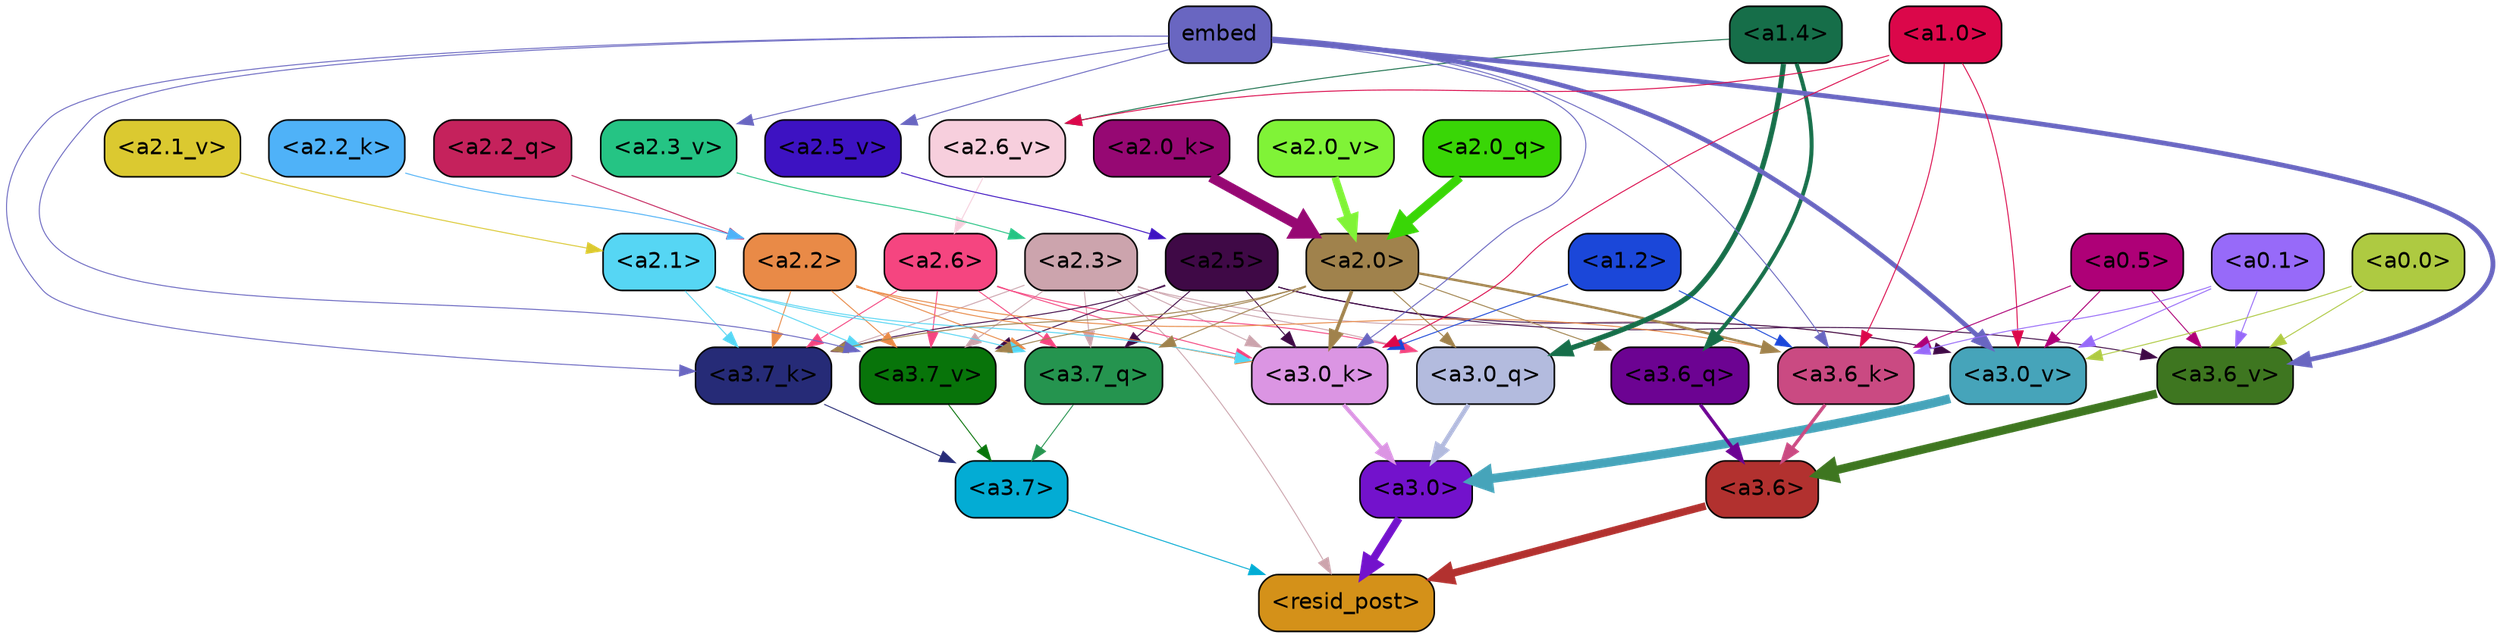 strict digraph "" {
	graph [bgcolor=transparent,
		layout=dot,
		overlap=false,
		splines=true
	];
	"<a3.7>"	[color=black,
		fillcolor="#03acd4",
		fontname=Helvetica,
		shape=box,
		style="filled, rounded"];
	"<resid_post>"	[color=black,
		fillcolor="#d49119",
		fontname=Helvetica,
		shape=box,
		style="filled, rounded"];
	"<a3.7>" -> "<resid_post>"	[color="#03acd4",
		penwidth=0.6];
	"<a3.6>"	[color=black,
		fillcolor="#b2312f",
		fontname=Helvetica,
		shape=box,
		style="filled, rounded"];
	"<a3.6>" -> "<resid_post>"	[color="#b2312f",
		penwidth=4.753257989883423];
	"<a3.0>"	[color=black,
		fillcolor="#7312cc",
		fontname=Helvetica,
		shape=box,
		style="filled, rounded"];
	"<a3.0>" -> "<resid_post>"	[color="#7312cc",
		penwidth=4.90053927898407];
	"<a2.3>"	[color=black,
		fillcolor="#cca4ad",
		fontname=Helvetica,
		shape=box,
		style="filled, rounded"];
	"<a2.3>" -> "<resid_post>"	[color="#cca4ad",
		penwidth=0.6];
	"<a3.7_q>"	[color=black,
		fillcolor="#25944f",
		fontname=Helvetica,
		shape=box,
		style="filled, rounded"];
	"<a2.3>" -> "<a3.7_q>"	[color="#cca4ad",
		penwidth=0.6];
	"<a3.0_q>"	[color=black,
		fillcolor="#b3bbde",
		fontname=Helvetica,
		shape=box,
		style="filled, rounded"];
	"<a2.3>" -> "<a3.0_q>"	[color="#cca4ad",
		penwidth=0.6];
	"<a3.7_k>"	[color=black,
		fillcolor="#262b77",
		fontname=Helvetica,
		shape=box,
		style="filled, rounded"];
	"<a2.3>" -> "<a3.7_k>"	[color="#cca4ad",
		penwidth=0.6];
	"<a3.0_k>"	[color=black,
		fillcolor="#db95e3",
		fontname=Helvetica,
		shape=box,
		style="filled, rounded"];
	"<a2.3>" -> "<a3.0_k>"	[color="#cca4ad",
		penwidth=0.6];
	"<a3.7_v>"	[color=black,
		fillcolor="#08740a",
		fontname=Helvetica,
		shape=box,
		style="filled, rounded"];
	"<a2.3>" -> "<a3.7_v>"	[color="#cca4ad",
		penwidth=0.6];
	"<a3.0_v>"	[color=black,
		fillcolor="#46a4ba",
		fontname=Helvetica,
		shape=box,
		style="filled, rounded"];
	"<a2.3>" -> "<a3.0_v>"	[color="#cca4ad",
		penwidth=0.6];
	"<a3.7_q>" -> "<a3.7>"	[color="#25944f",
		penwidth=0.6];
	"<a3.6_q>"	[color=black,
		fillcolor="#6c0392",
		fontname=Helvetica,
		shape=box,
		style="filled, rounded"];
	"<a3.6_q>" -> "<a3.6>"	[color="#6c0392",
		penwidth=2.160832464694977];
	"<a3.0_q>" -> "<a3.0>"	[color="#b3bbde",
		penwidth=2.870753765106201];
	"<a3.7_k>" -> "<a3.7>"	[color="#262b77",
		penwidth=0.6];
	"<a3.6_k>"	[color=black,
		fillcolor="#ca4a82",
		fontname=Helvetica,
		shape=box,
		style="filled, rounded"];
	"<a3.6_k>" -> "<a3.6>"	[color="#ca4a82",
		penwidth=2.13908451795578];
	"<a3.0_k>" -> "<a3.0>"	[color="#db95e3",
		penwidth=2.520303964614868];
	"<a3.7_v>" -> "<a3.7>"	[color="#08740a",
		penwidth=0.6];
	"<a3.6_v>"	[color=black,
		fillcolor="#3e7620",
		fontname=Helvetica,
		shape=box,
		style="filled, rounded"];
	"<a3.6_v>" -> "<a3.6>"	[color="#3e7620",
		penwidth=5.297133803367615];
	"<a3.0_v>" -> "<a3.0>"	[color="#46a4ba",
		penwidth=5.680712580680847];
	"<a2.6>"	[color=black,
		fillcolor="#f54580",
		fontname=Helvetica,
		shape=box,
		style="filled, rounded"];
	"<a2.6>" -> "<a3.7_q>"	[color="#f54580",
		penwidth=0.6];
	"<a2.6>" -> "<a3.0_q>"	[color="#f54580",
		penwidth=0.6];
	"<a2.6>" -> "<a3.7_k>"	[color="#f54580",
		penwidth=0.6];
	"<a2.6>" -> "<a3.0_k>"	[color="#f54580",
		penwidth=0.6];
	"<a2.6>" -> "<a3.7_v>"	[color="#f54580",
		penwidth=0.6];
	"<a2.5>"	[color=black,
		fillcolor="#3f0946",
		fontname=Helvetica,
		shape=box,
		style="filled, rounded"];
	"<a2.5>" -> "<a3.7_q>"	[color="#3f0946",
		penwidth=0.6];
	"<a2.5>" -> "<a3.7_k>"	[color="#3f0946",
		penwidth=0.6];
	"<a2.5>" -> "<a3.0_k>"	[color="#3f0946",
		penwidth=0.6];
	"<a2.5>" -> "<a3.7_v>"	[color="#3f0946",
		penwidth=0.6];
	"<a2.5>" -> "<a3.6_v>"	[color="#3f0946",
		penwidth=0.6];
	"<a2.5>" -> "<a3.0_v>"	[color="#3f0946",
		penwidth=0.6];
	"<a2.2>"	[color=black,
		fillcolor="#e98a47",
		fontname=Helvetica,
		shape=box,
		style="filled, rounded"];
	"<a2.2>" -> "<a3.7_q>"	[color="#e98a47",
		penwidth=0.6];
	"<a2.2>" -> "<a3.7_k>"	[color="#e98a47",
		penwidth=0.6];
	"<a2.2>" -> "<a3.6_k>"	[color="#e98a47",
		penwidth=0.6];
	"<a2.2>" -> "<a3.0_k>"	[color="#e98a47",
		penwidth=0.6];
	"<a2.2>" -> "<a3.7_v>"	[color="#e98a47",
		penwidth=0.6];
	"<a2.1>"	[color=black,
		fillcolor="#56d6f4",
		fontname=Helvetica,
		shape=box,
		style="filled, rounded"];
	"<a2.1>" -> "<a3.7_q>"	[color="#56d6f4",
		penwidth=0.6];
	"<a2.1>" -> "<a3.7_k>"	[color="#56d6f4",
		penwidth=0.6];
	"<a2.1>" -> "<a3.0_k>"	[color="#56d6f4",
		penwidth=0.6];
	"<a2.1>" -> "<a3.7_v>"	[color="#56d6f4",
		penwidth=0.6];
	"<a2.0>"	[color=black,
		fillcolor="#a0824c",
		fontname=Helvetica,
		shape=box,
		style="filled, rounded"];
	"<a2.0>" -> "<a3.7_q>"	[color="#a0824c",
		penwidth=0.6];
	"<a2.0>" -> "<a3.6_q>"	[color="#a0824c",
		penwidth=0.6];
	"<a2.0>" -> "<a3.0_q>"	[color="#a0824c",
		penwidth=0.6];
	"<a2.0>" -> "<a3.7_k>"	[color="#a0824c",
		penwidth=0.6];
	"<a2.0>" -> "<a3.6_k>"	[color="#a0824c",
		penwidth=1.5348684191703796];
	"<a2.0>" -> "<a3.0_k>"	[color="#a0824c",
		penwidth=2.172017753124237];
	"<a2.0>" -> "<a3.7_v>"	[color="#a0824c",
		penwidth=0.6];
	"<a1.4>"	[color=black,
		fillcolor="#166e49",
		fontname=Helvetica,
		shape=box,
		style="filled, rounded"];
	"<a1.4>" -> "<a3.6_q>"	[color="#166e49",
		penwidth=2.532623291015625];
	"<a1.4>" -> "<a3.0_q>"	[color="#166e49",
		penwidth=3.2595192790031433];
	"<a2.6_v>"	[color=black,
		fillcolor="#f7cfdd",
		fontname=Helvetica,
		shape=box,
		style="filled, rounded"];
	"<a1.4>" -> "<a2.6_v>"	[color="#166e49",
		penwidth=0.6];
	embed	[color=black,
		fillcolor="#6966c1",
		fontname=Helvetica,
		shape=box,
		style="filled, rounded"];
	embed -> "<a3.7_k>"	[color="#6966c1",
		penwidth=0.6];
	embed -> "<a3.6_k>"	[color="#6966c1",
		penwidth=0.6];
	embed -> "<a3.0_k>"	[color="#6966c1",
		penwidth=0.6117386221885681];
	embed -> "<a3.7_v>"	[color="#6966c1",
		penwidth=0.6];
	embed -> "<a3.6_v>"	[color="#6966c1",
		penwidth=3.0186105966567993];
	embed -> "<a3.0_v>"	[color="#6966c1",
		penwidth=2.969020187854767];
	"<a2.5_v>"	[color=black,
		fillcolor="#3d12c2",
		fontname=Helvetica,
		shape=box,
		style="filled, rounded"];
	embed -> "<a2.5_v>"	[color="#6966c1",
		penwidth=0.6];
	"<a2.3_v>"	[color=black,
		fillcolor="#25c484",
		fontname=Helvetica,
		shape=box,
		style="filled, rounded"];
	embed -> "<a2.3_v>"	[color="#6966c1",
		penwidth=0.6];
	"<a1.2>"	[color=black,
		fillcolor="#1b47d9",
		fontname=Helvetica,
		shape=box,
		style="filled, rounded"];
	"<a1.2>" -> "<a3.6_k>"	[color="#1b47d9",
		penwidth=0.6];
	"<a1.2>" -> "<a3.0_k>"	[color="#1b47d9",
		penwidth=0.6];
	"<a1.0>"	[color=black,
		fillcolor="#db074a",
		fontname=Helvetica,
		shape=box,
		style="filled, rounded"];
	"<a1.0>" -> "<a3.6_k>"	[color="#db074a",
		penwidth=0.6];
	"<a1.0>" -> "<a3.0_k>"	[color="#db074a",
		penwidth=0.6];
	"<a1.0>" -> "<a3.0_v>"	[color="#db074a",
		penwidth=0.6];
	"<a1.0>" -> "<a2.6_v>"	[color="#db074a",
		penwidth=0.6];
	"<a0.5>"	[color=black,
		fillcolor="#ae0077",
		fontname=Helvetica,
		shape=box,
		style="filled, rounded"];
	"<a0.5>" -> "<a3.6_k>"	[color="#ae0077",
		penwidth=0.6];
	"<a0.5>" -> "<a3.6_v>"	[color="#ae0077",
		penwidth=0.6];
	"<a0.5>" -> "<a3.0_v>"	[color="#ae0077",
		penwidth=0.6409564018249512];
	"<a0.1>"	[color=black,
		fillcolor="#976af9",
		fontname=Helvetica,
		shape=box,
		style="filled, rounded"];
	"<a0.1>" -> "<a3.6_k>"	[color="#976af9",
		penwidth=0.6];
	"<a0.1>" -> "<a3.6_v>"	[color="#976af9",
		penwidth=0.6];
	"<a0.1>" -> "<a3.0_v>"	[color="#976af9",
		penwidth=0.6];
	"<a0.0>"	[color=black,
		fillcolor="#aeca41",
		fontname=Helvetica,
		shape=box,
		style="filled, rounded"];
	"<a0.0>" -> "<a3.6_v>"	[color="#aeca41",
		penwidth=0.6];
	"<a0.0>" -> "<a3.0_v>"	[color="#aeca41",
		penwidth=0.6];
	"<a2.2_q>"	[color=black,
		fillcolor="#c5225c",
		fontname=Helvetica,
		shape=box,
		style="filled, rounded"];
	"<a2.2_q>" -> "<a2.2>"	[color="#c5225c",
		penwidth=0.6];
	"<a2.0_q>"	[color=black,
		fillcolor="#39d606",
		fontname=Helvetica,
		shape=box,
		style="filled, rounded"];
	"<a2.0_q>" -> "<a2.0>"	[color="#39d606",
		penwidth=5.682948350906372];
	"<a2.2_k>"	[color=black,
		fillcolor="#4fb2f8",
		fontname=Helvetica,
		shape=box,
		style="filled, rounded"];
	"<a2.2_k>" -> "<a2.2>"	[color="#4fb2f8",
		penwidth=0.6];
	"<a2.0_k>"	[color=black,
		fillcolor="#960873",
		fontname=Helvetica,
		shape=box,
		style="filled, rounded"];
	"<a2.0_k>" -> "<a2.0>"	[color="#960873",
		penwidth=6.450693130493164];
	"<a2.6_v>" -> "<a2.6>"	[color="#f7cfdd",
		penwidth=0.6];
	"<a2.5_v>" -> "<a2.5>"	[color="#3d12c2",
		penwidth=0.6];
	"<a2.3_v>" -> "<a2.3>"	[color="#25c484",
		penwidth=0.6];
	"<a2.1_v>"	[color=black,
		fillcolor="#dbc930",
		fontname=Helvetica,
		shape=box,
		style="filled, rounded"];
	"<a2.1_v>" -> "<a2.1>"	[color="#dbc930",
		penwidth=0.6];
	"<a2.0_v>"	[color=black,
		fillcolor="#80f337",
		fontname=Helvetica,
		shape=box,
		style="filled, rounded"];
	"<a2.0_v>" -> "<a2.0>"	[color="#80f337",
		penwidth=4.592647075653076];
}
